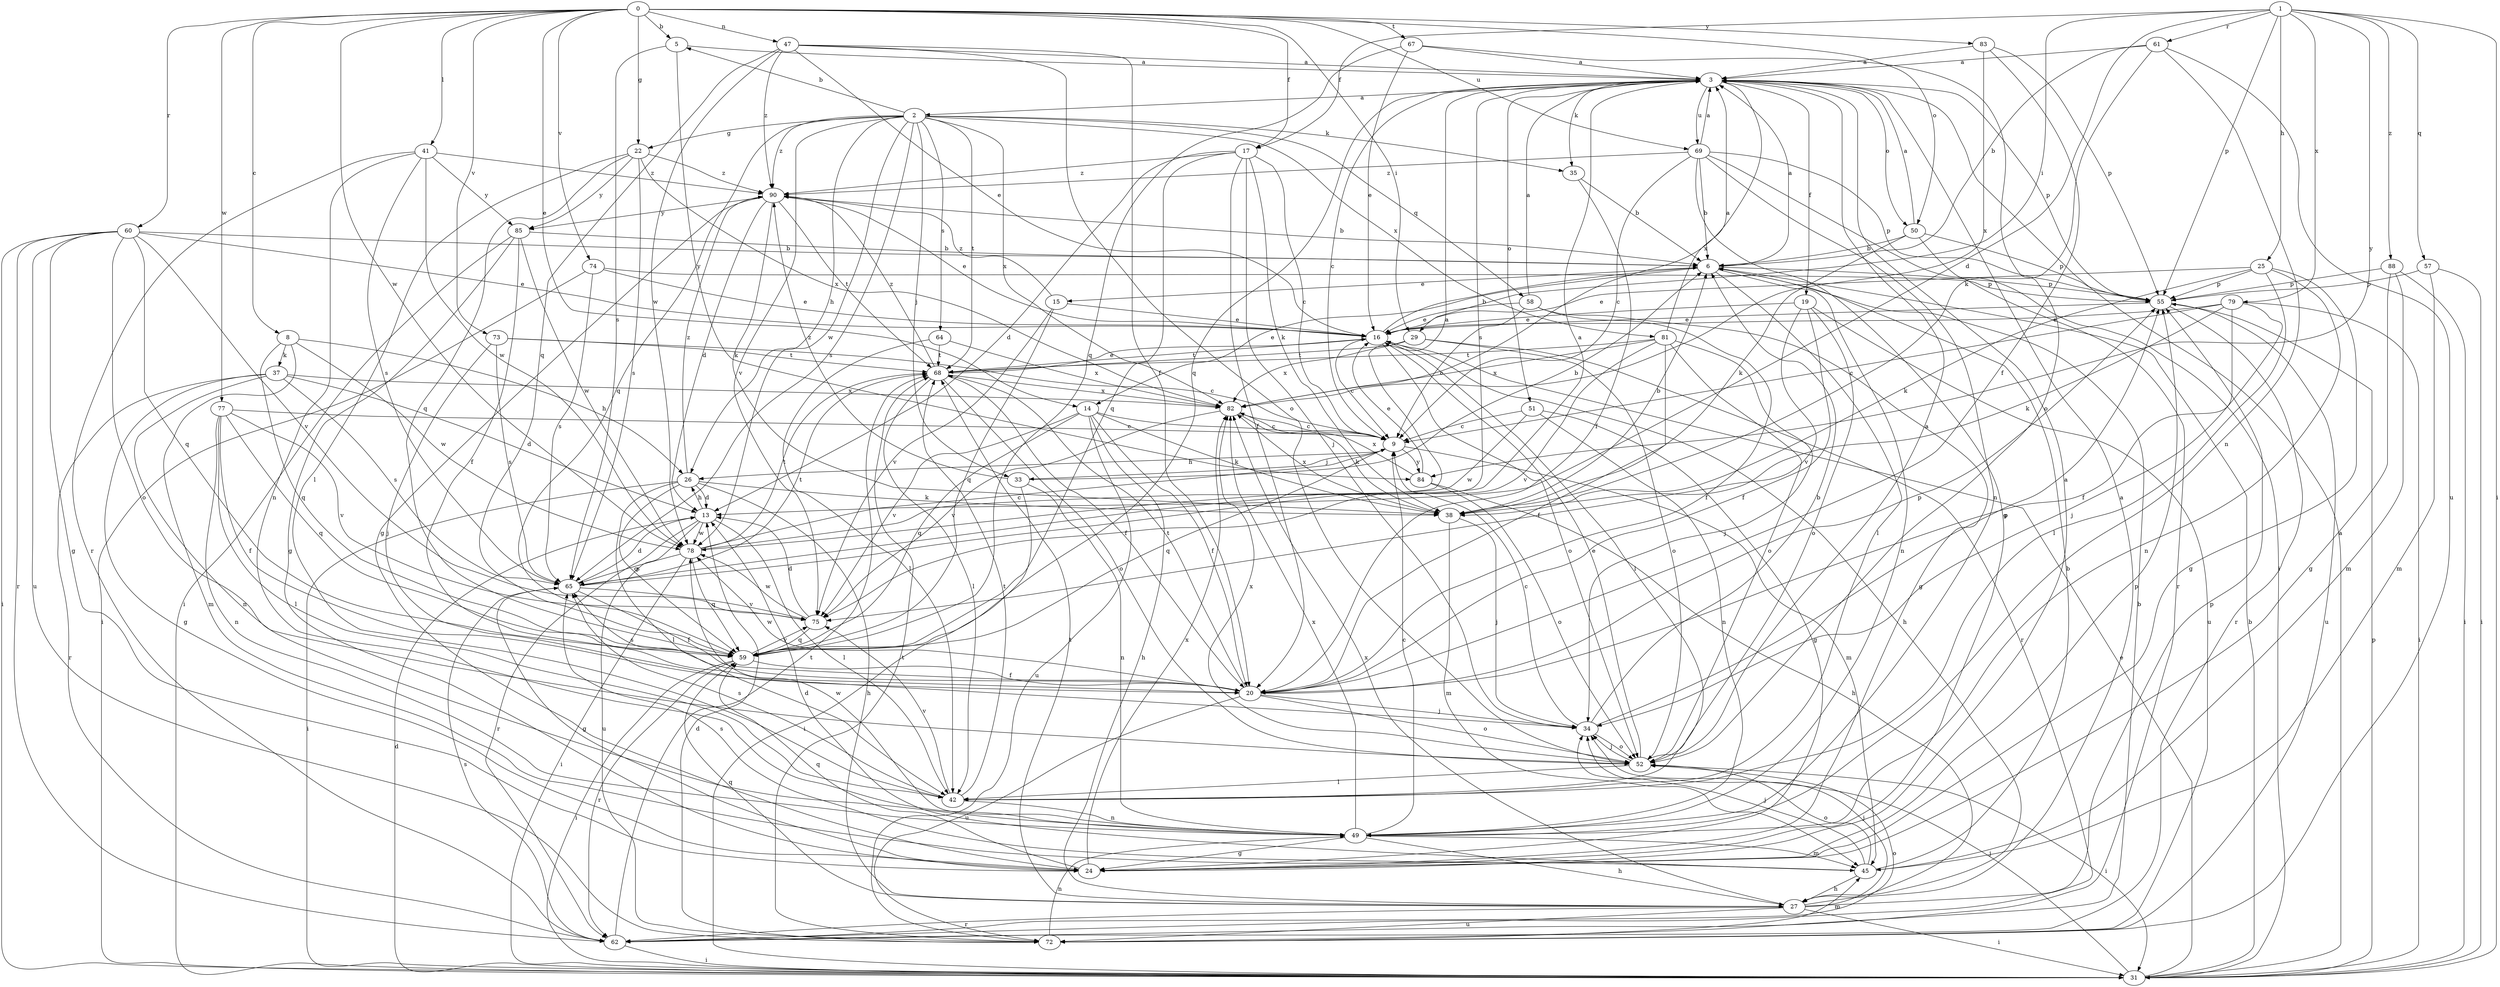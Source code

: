 strict digraph  {
0;
1;
2;
3;
5;
6;
8;
9;
13;
14;
15;
16;
17;
19;
20;
22;
24;
25;
26;
27;
29;
31;
33;
34;
35;
37;
38;
41;
42;
45;
47;
49;
50;
51;
52;
55;
57;
58;
59;
60;
61;
62;
64;
65;
67;
68;
69;
72;
73;
74;
75;
77;
78;
79;
81;
82;
83;
84;
85;
88;
90;
0 -> 5  [label=b];
0 -> 8  [label=c];
0 -> 14  [label=e];
0 -> 17  [label=f];
0 -> 22  [label=g];
0 -> 29  [label=i];
0 -> 41  [label=l];
0 -> 47  [label=n];
0 -> 50  [label=o];
0 -> 60  [label=r];
0 -> 67  [label=t];
0 -> 69  [label=u];
0 -> 73  [label=v];
0 -> 74  [label=v];
0 -> 77  [label=w];
0 -> 78  [label=w];
0 -> 83  [label=y];
1 -> 13  [label=d];
1 -> 17  [label=f];
1 -> 25  [label=h];
1 -> 29  [label=i];
1 -> 31  [label=i];
1 -> 55  [label=p];
1 -> 57  [label=q];
1 -> 61  [label=r];
1 -> 79  [label=x];
1 -> 84  [label=y];
1 -> 88  [label=z];
2 -> 5  [label=b];
2 -> 22  [label=g];
2 -> 26  [label=h];
2 -> 33  [label=j];
2 -> 35  [label=k];
2 -> 58  [label=q];
2 -> 59  [label=q];
2 -> 64  [label=s];
2 -> 65  [label=s];
2 -> 68  [label=t];
2 -> 75  [label=v];
2 -> 78  [label=w];
2 -> 81  [label=x];
2 -> 82  [label=x];
2 -> 90  [label=z];
3 -> 2  [label=a];
3 -> 9  [label=c];
3 -> 19  [label=f];
3 -> 35  [label=k];
3 -> 50  [label=o];
3 -> 51  [label=o];
3 -> 55  [label=p];
3 -> 59  [label=q];
3 -> 65  [label=s];
3 -> 69  [label=u];
3 -> 82  [label=x];
5 -> 3  [label=a];
5 -> 65  [label=s];
5 -> 84  [label=y];
6 -> 3  [label=a];
6 -> 14  [label=e];
6 -> 15  [label=e];
6 -> 42  [label=l];
6 -> 49  [label=n];
6 -> 55  [label=p];
8 -> 26  [label=h];
8 -> 37  [label=k];
8 -> 45  [label=m];
8 -> 59  [label=q];
8 -> 78  [label=w];
9 -> 26  [label=h];
9 -> 33  [label=j];
9 -> 45  [label=m];
9 -> 59  [label=q];
9 -> 84  [label=y];
13 -> 26  [label=h];
13 -> 42  [label=l];
13 -> 62  [label=r];
13 -> 72  [label=u];
13 -> 78  [label=w];
14 -> 9  [label=c];
14 -> 20  [label=f];
14 -> 27  [label=h];
14 -> 38  [label=k];
14 -> 59  [label=q];
14 -> 72  [label=u];
14 -> 75  [label=v];
15 -> 16  [label=e];
15 -> 59  [label=q];
15 -> 75  [label=v];
15 -> 90  [label=z];
16 -> 6  [label=b];
16 -> 9  [label=c];
16 -> 27  [label=h];
16 -> 42  [label=l];
16 -> 52  [label=o];
16 -> 68  [label=t];
17 -> 9  [label=c];
17 -> 13  [label=d];
17 -> 20  [label=f];
17 -> 34  [label=j];
17 -> 38  [label=k];
17 -> 59  [label=q];
17 -> 90  [label=z];
19 -> 16  [label=e];
19 -> 20  [label=f];
19 -> 52  [label=o];
19 -> 72  [label=u];
19 -> 75  [label=v];
20 -> 34  [label=j];
20 -> 52  [label=o];
20 -> 55  [label=p];
20 -> 65  [label=s];
20 -> 68  [label=t];
20 -> 72  [label=u];
20 -> 78  [label=w];
22 -> 42  [label=l];
22 -> 59  [label=q];
22 -> 65  [label=s];
22 -> 82  [label=x];
22 -> 85  [label=y];
22 -> 90  [label=z];
24 -> 3  [label=a];
24 -> 55  [label=p];
24 -> 59  [label=q];
24 -> 82  [label=x];
25 -> 16  [label=e];
25 -> 24  [label=g];
25 -> 38  [label=k];
25 -> 42  [label=l];
25 -> 49  [label=n];
25 -> 55  [label=p];
26 -> 13  [label=d];
26 -> 27  [label=h];
26 -> 31  [label=i];
26 -> 38  [label=k];
26 -> 42  [label=l];
26 -> 59  [label=q];
26 -> 90  [label=z];
27 -> 3  [label=a];
27 -> 31  [label=i];
27 -> 34  [label=j];
27 -> 55  [label=p];
27 -> 59  [label=q];
27 -> 62  [label=r];
27 -> 68  [label=t];
27 -> 72  [label=u];
27 -> 82  [label=x];
29 -> 52  [label=o];
29 -> 62  [label=r];
29 -> 68  [label=t];
29 -> 82  [label=x];
31 -> 3  [label=a];
31 -> 6  [label=b];
31 -> 13  [label=d];
31 -> 16  [label=e];
31 -> 34  [label=j];
31 -> 55  [label=p];
33 -> 6  [label=b];
33 -> 31  [label=i];
33 -> 49  [label=n];
33 -> 90  [label=z];
34 -> 6  [label=b];
34 -> 9  [label=c];
34 -> 52  [label=o];
34 -> 55  [label=p];
35 -> 6  [label=b];
35 -> 20  [label=f];
37 -> 13  [label=d];
37 -> 24  [label=g];
37 -> 49  [label=n];
37 -> 62  [label=r];
37 -> 65  [label=s];
37 -> 82  [label=x];
38 -> 6  [label=b];
38 -> 34  [label=j];
38 -> 45  [label=m];
38 -> 82  [label=x];
41 -> 49  [label=n];
41 -> 62  [label=r];
41 -> 65  [label=s];
41 -> 78  [label=w];
41 -> 85  [label=y];
41 -> 90  [label=z];
42 -> 49  [label=n];
42 -> 65  [label=s];
42 -> 68  [label=t];
42 -> 75  [label=v];
45 -> 6  [label=b];
45 -> 13  [label=d];
45 -> 27  [label=h];
45 -> 34  [label=j];
45 -> 52  [label=o];
45 -> 65  [label=s];
47 -> 3  [label=a];
47 -> 16  [label=e];
47 -> 20  [label=f];
47 -> 52  [label=o];
47 -> 59  [label=q];
47 -> 78  [label=w];
47 -> 90  [label=z];
49 -> 9  [label=c];
49 -> 24  [label=g];
49 -> 27  [label=h];
49 -> 45  [label=m];
49 -> 78  [label=w];
49 -> 82  [label=x];
50 -> 3  [label=a];
50 -> 6  [label=b];
50 -> 38  [label=k];
50 -> 55  [label=p];
50 -> 62  [label=r];
51 -> 9  [label=c];
51 -> 24  [label=g];
51 -> 49  [label=n];
51 -> 78  [label=w];
52 -> 3  [label=a];
52 -> 16  [label=e];
52 -> 31  [label=i];
52 -> 34  [label=j];
52 -> 42  [label=l];
52 -> 82  [label=x];
55 -> 16  [label=e];
55 -> 62  [label=r];
55 -> 72  [label=u];
57 -> 31  [label=i];
57 -> 45  [label=m];
57 -> 55  [label=p];
58 -> 3  [label=a];
58 -> 9  [label=c];
58 -> 16  [label=e];
58 -> 20  [label=f];
58 -> 24  [label=g];
59 -> 20  [label=f];
59 -> 31  [label=i];
59 -> 62  [label=r];
59 -> 75  [label=v];
60 -> 6  [label=b];
60 -> 16  [label=e];
60 -> 24  [label=g];
60 -> 31  [label=i];
60 -> 52  [label=o];
60 -> 59  [label=q];
60 -> 62  [label=r];
60 -> 72  [label=u];
60 -> 75  [label=v];
61 -> 3  [label=a];
61 -> 6  [label=b];
61 -> 38  [label=k];
61 -> 49  [label=n];
61 -> 72  [label=u];
62 -> 31  [label=i];
62 -> 52  [label=o];
62 -> 65  [label=s];
62 -> 68  [label=t];
64 -> 42  [label=l];
64 -> 68  [label=t];
64 -> 82  [label=x];
65 -> 3  [label=a];
65 -> 13  [label=d];
65 -> 20  [label=f];
65 -> 24  [label=g];
65 -> 68  [label=t];
65 -> 75  [label=v];
67 -> 3  [label=a];
67 -> 16  [label=e];
67 -> 52  [label=o];
67 -> 59  [label=q];
68 -> 16  [label=e];
68 -> 20  [label=f];
68 -> 42  [label=l];
68 -> 52  [label=o];
68 -> 82  [label=x];
68 -> 90  [label=z];
69 -> 3  [label=a];
69 -> 6  [label=b];
69 -> 9  [label=c];
69 -> 24  [label=g];
69 -> 31  [label=i];
69 -> 49  [label=n];
69 -> 55  [label=p];
69 -> 90  [label=z];
72 -> 6  [label=b];
72 -> 13  [label=d];
72 -> 45  [label=m];
72 -> 49  [label=n];
72 -> 68  [label=t];
73 -> 9  [label=c];
73 -> 34  [label=j];
73 -> 65  [label=s];
73 -> 68  [label=t];
74 -> 16  [label=e];
74 -> 31  [label=i];
74 -> 55  [label=p];
74 -> 65  [label=s];
75 -> 13  [label=d];
75 -> 59  [label=q];
75 -> 78  [label=w];
77 -> 9  [label=c];
77 -> 20  [label=f];
77 -> 42  [label=l];
77 -> 49  [label=n];
77 -> 59  [label=q];
77 -> 75  [label=v];
78 -> 3  [label=a];
78 -> 9  [label=c];
78 -> 31  [label=i];
78 -> 59  [label=q];
78 -> 65  [label=s];
78 -> 68  [label=t];
79 -> 9  [label=c];
79 -> 16  [label=e];
79 -> 20  [label=f];
79 -> 31  [label=i];
79 -> 34  [label=j];
79 -> 38  [label=k];
81 -> 3  [label=a];
81 -> 20  [label=f];
81 -> 34  [label=j];
81 -> 52  [label=o];
81 -> 68  [label=t];
81 -> 75  [label=v];
81 -> 82  [label=x];
82 -> 9  [label=c];
82 -> 38  [label=k];
82 -> 75  [label=v];
83 -> 3  [label=a];
83 -> 20  [label=f];
83 -> 55  [label=p];
83 -> 82  [label=x];
84 -> 16  [label=e];
84 -> 27  [label=h];
84 -> 52  [label=o];
84 -> 82  [label=x];
85 -> 6  [label=b];
85 -> 20  [label=f];
85 -> 24  [label=g];
85 -> 31  [label=i];
85 -> 78  [label=w];
88 -> 24  [label=g];
88 -> 31  [label=i];
88 -> 45  [label=m];
88 -> 55  [label=p];
90 -> 6  [label=b];
90 -> 13  [label=d];
90 -> 16  [label=e];
90 -> 24  [label=g];
90 -> 38  [label=k];
90 -> 68  [label=t];
90 -> 85  [label=y];
}
